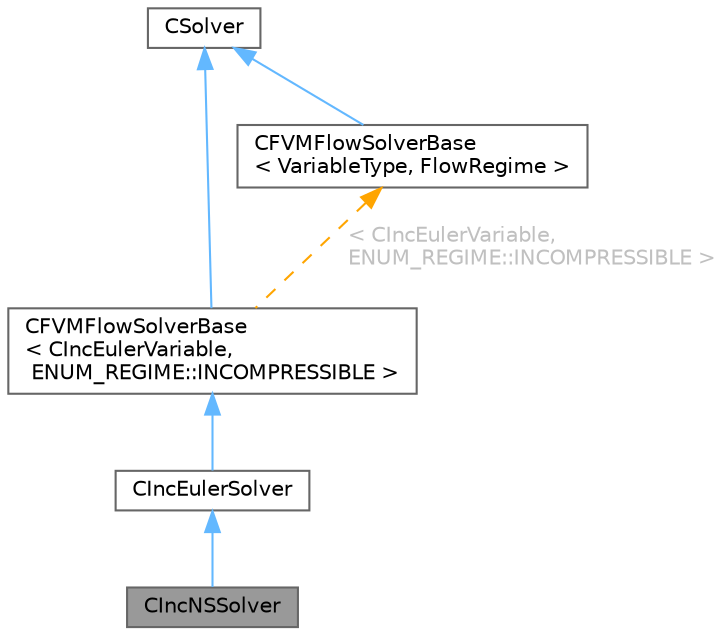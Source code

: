 digraph "CIncNSSolver"
{
 // LATEX_PDF_SIZE
  bgcolor="transparent";
  edge [fontname=Helvetica,fontsize=10,labelfontname=Helvetica,labelfontsize=10];
  node [fontname=Helvetica,fontsize=10,shape=box,height=0.2,width=0.4];
  Node1 [id="Node000001",label="CIncNSSolver",height=0.2,width=0.4,color="gray40", fillcolor="grey60", style="filled", fontcolor="black",tooltip="Main class for defining the incompressible Navier-Stokes flow solver."];
  Node2 -> Node1 [id="edge1_Node000001_Node000002",dir="back",color="steelblue1",style="solid",tooltip=" "];
  Node2 [id="Node000002",label="CIncEulerSolver",height=0.2,width=0.4,color="gray40", fillcolor="white", style="filled",URL="$classCIncEulerSolver.html",tooltip="Main class for defining the incompressible Euler flow solver."];
  Node3 -> Node2 [id="edge2_Node000002_Node000003",dir="back",color="steelblue1",style="solid",tooltip=" "];
  Node3 [id="Node000003",label="CFVMFlowSolverBase\l\< CIncEulerVariable,\l ENUM_REGIME::INCOMPRESSIBLE \>",height=0.2,width=0.4,color="gray40", fillcolor="white", style="filled",URL="$classCFVMFlowSolverBase.html",tooltip=" "];
  Node4 -> Node3 [id="edge3_Node000003_Node000004",dir="back",color="steelblue1",style="solid",tooltip=" "];
  Node4 [id="Node000004",label="CSolver",height=0.2,width=0.4,color="gray40", fillcolor="white", style="filled",URL="$classCSolver.html",tooltip=" "];
  Node5 -> Node3 [id="edge4_Node000003_Node000005",dir="back",color="orange",style="dashed",tooltip=" ",label=" \< CIncEulerVariable,\l ENUM_REGIME::INCOMPRESSIBLE \>",fontcolor="grey" ];
  Node5 [id="Node000005",label="CFVMFlowSolverBase\l\< VariableType, FlowRegime \>",height=0.2,width=0.4,color="gray40", fillcolor="white", style="filled",URL="$classCFVMFlowSolverBase.html",tooltip=" "];
  Node4 -> Node5 [id="edge5_Node000005_Node000004",dir="back",color="steelblue1",style="solid",tooltip=" "];
}
